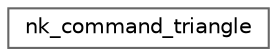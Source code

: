 digraph "Graphical Class Hierarchy"
{
 // LATEX_PDF_SIZE
  bgcolor="transparent";
  edge [fontname=Helvetica,fontsize=10,labelfontname=Helvetica,labelfontsize=10];
  node [fontname=Helvetica,fontsize=10,shape=box,height=0.2,width=0.4];
  rankdir="LR";
  Node0 [id="Node000000",label="nk_command_triangle",height=0.2,width=0.4,color="grey40", fillcolor="white", style="filled",URL="$structnk__command__triangle.html",tooltip=" "];
}
